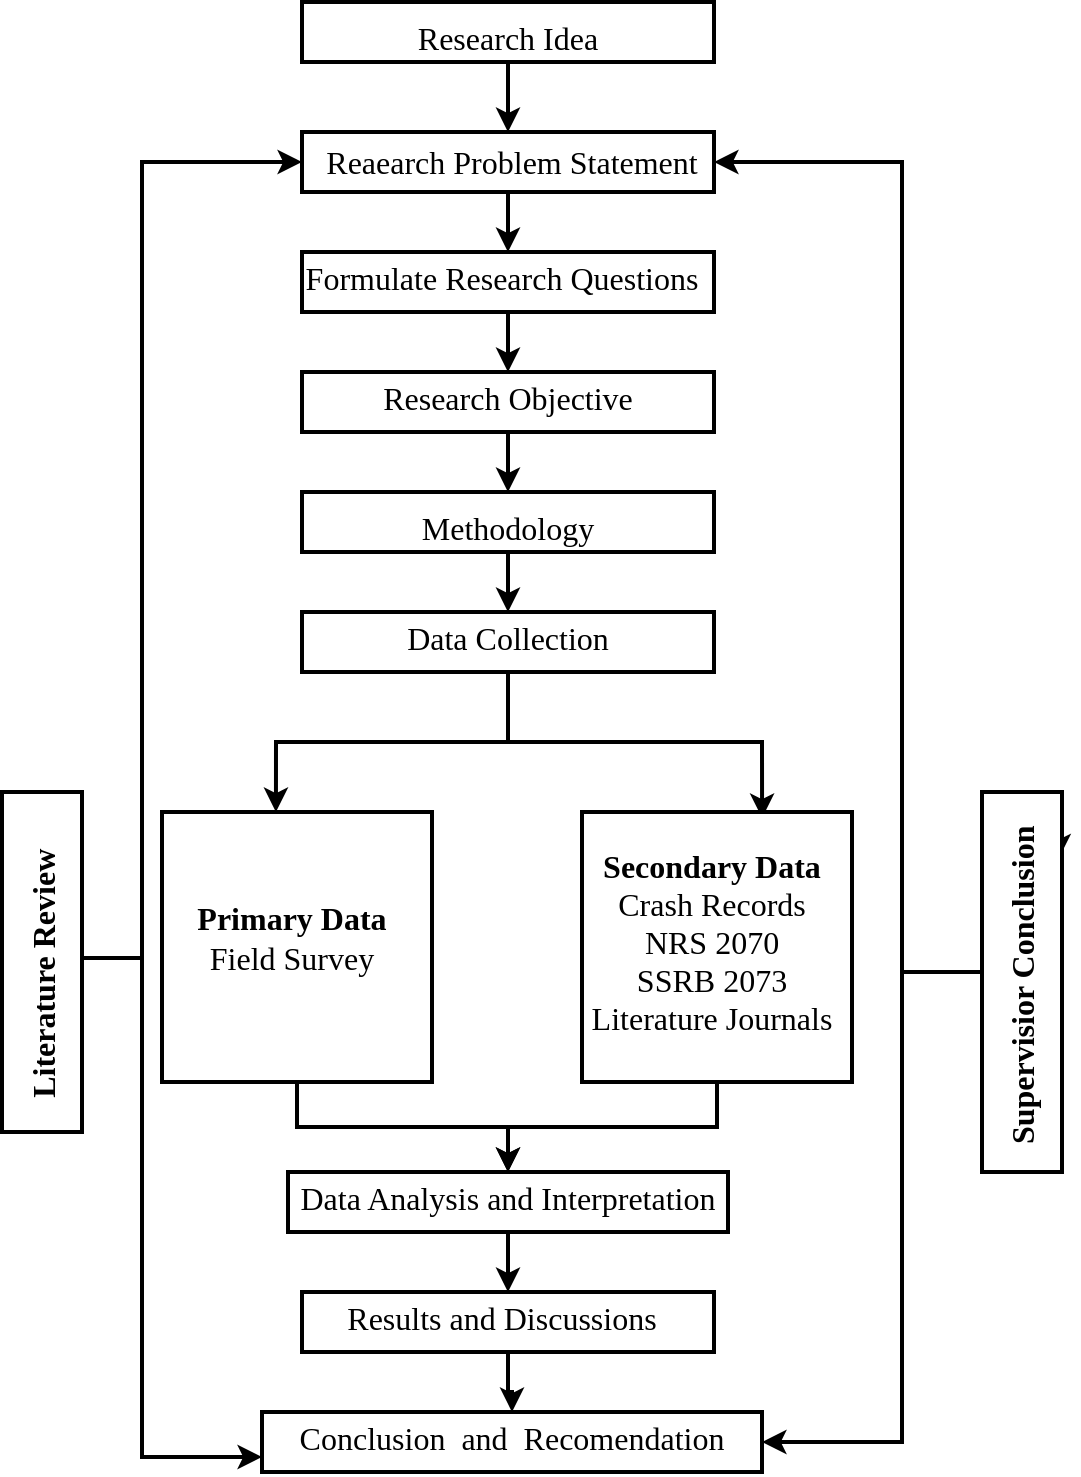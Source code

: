 <mxfile version="24.8.3">
  <diagram id="C5RBs43oDa-KdzZeNtuy" name="Page-1">
    <mxGraphModel dx="880" dy="434" grid="1" gridSize="10" guides="1" tooltips="1" connect="1" arrows="1" fold="1" page="0" pageScale="1" pageWidth="827" pageHeight="1169" math="0" shadow="0">
      <root>
        <mxCell id="WIyWlLk6GJQsqaUBKTNV-0" />
        <mxCell id="WIyWlLk6GJQsqaUBKTNV-1" parent="WIyWlLk6GJQsqaUBKTNV-0" />
        <mxCell id="jJn-nuzKVyp3T1TOPXJk-22" value="" style="edgeStyle=orthogonalEdgeStyle;rounded=0;orthogonalLoop=1;jettySize=auto;html=1;strokeWidth=2;" edge="1" parent="WIyWlLk6GJQsqaUBKTNV-1" source="jJn-nuzKVyp3T1TOPXJk-0" target="jJn-nuzKVyp3T1TOPXJk-2">
          <mxGeometry relative="1" as="geometry" />
        </mxCell>
        <mxCell id="jJn-nuzKVyp3T1TOPXJk-0" value="" style="rounded=0;whiteSpace=wrap;html=1;strokeWidth=2;" vertex="1" parent="WIyWlLk6GJQsqaUBKTNV-1">
          <mxGeometry x="320" y="75" width="206" height="30" as="geometry" />
        </mxCell>
        <mxCell id="jJn-nuzKVyp3T1TOPXJk-1" value="" style="rounded=0;whiteSpace=wrap;html=1;strokeWidth=2;" vertex="1" parent="WIyWlLk6GJQsqaUBKTNV-1">
          <mxGeometry x="300" y="780" width="250" height="30" as="geometry" />
        </mxCell>
        <mxCell id="jJn-nuzKVyp3T1TOPXJk-19" value="" style="edgeStyle=orthogonalEdgeStyle;rounded=0;orthogonalLoop=1;jettySize=auto;html=1;entryX=0.5;entryY=0;entryDx=0;entryDy=0;strokeWidth=2;" edge="1" parent="WIyWlLk6GJQsqaUBKTNV-1" source="jJn-nuzKVyp3T1TOPXJk-2" target="jJn-nuzKVyp3T1TOPXJk-5">
          <mxGeometry relative="1" as="geometry" />
        </mxCell>
        <mxCell id="jJn-nuzKVyp3T1TOPXJk-2" value="" style="rounded=0;whiteSpace=wrap;html=1;strokeWidth=2;" vertex="1" parent="WIyWlLk6GJQsqaUBKTNV-1">
          <mxGeometry x="320" y="140" width="206" height="30" as="geometry" />
        </mxCell>
        <mxCell id="jJn-nuzKVyp3T1TOPXJk-9" value="" style="edgeStyle=orthogonalEdgeStyle;rounded=0;orthogonalLoop=1;jettySize=auto;html=1;strokeWidth=2;" edge="1" parent="WIyWlLk6GJQsqaUBKTNV-1" source="jJn-nuzKVyp3T1TOPXJk-3" target="jJn-nuzKVyp3T1TOPXJk-1">
          <mxGeometry relative="1" as="geometry" />
        </mxCell>
        <mxCell id="jJn-nuzKVyp3T1TOPXJk-3" value="" style="rounded=0;whiteSpace=wrap;html=1;strokeWidth=2;" vertex="1" parent="WIyWlLk6GJQsqaUBKTNV-1">
          <mxGeometry x="320" y="720" width="206" height="30" as="geometry" />
        </mxCell>
        <mxCell id="jJn-nuzKVyp3T1TOPXJk-28" style="edgeStyle=orthogonalEdgeStyle;rounded=0;orthogonalLoop=1;jettySize=auto;html=1;entryX=0.667;entryY=0.022;entryDx=0;entryDy=0;entryPerimeter=0;strokeWidth=2;" edge="1" parent="WIyWlLk6GJQsqaUBKTNV-1" source="jJn-nuzKVyp3T1TOPXJk-4" target="jJn-nuzKVyp3T1TOPXJk-27">
          <mxGeometry relative="1" as="geometry">
            <mxPoint x="550" y="520" as="targetPoint" />
          </mxGeometry>
        </mxCell>
        <mxCell id="jJn-nuzKVyp3T1TOPXJk-4" value="" style="rounded=0;whiteSpace=wrap;html=1;strokeWidth=2;" vertex="1" parent="WIyWlLk6GJQsqaUBKTNV-1">
          <mxGeometry x="320" y="380" width="206" height="30" as="geometry" />
        </mxCell>
        <mxCell id="jJn-nuzKVyp3T1TOPXJk-23" value="" style="edgeStyle=orthogonalEdgeStyle;rounded=0;orthogonalLoop=1;jettySize=auto;html=1;strokeWidth=2;" edge="1" parent="WIyWlLk6GJQsqaUBKTNV-1" source="jJn-nuzKVyp3T1TOPXJk-5" target="jJn-nuzKVyp3T1TOPXJk-6">
          <mxGeometry relative="1" as="geometry" />
        </mxCell>
        <mxCell id="jJn-nuzKVyp3T1TOPXJk-5" value="" style="rounded=0;whiteSpace=wrap;html=1;strokeWidth=2;" vertex="1" parent="WIyWlLk6GJQsqaUBKTNV-1">
          <mxGeometry x="320" y="200" width="206" height="30" as="geometry" />
        </mxCell>
        <mxCell id="jJn-nuzKVyp3T1TOPXJk-24" value="" style="edgeStyle=orthogonalEdgeStyle;rounded=0;orthogonalLoop=1;jettySize=auto;html=1;strokeWidth=2;" edge="1" parent="WIyWlLk6GJQsqaUBKTNV-1" source="jJn-nuzKVyp3T1TOPXJk-6" target="jJn-nuzKVyp3T1TOPXJk-7">
          <mxGeometry relative="1" as="geometry" />
        </mxCell>
        <mxCell id="jJn-nuzKVyp3T1TOPXJk-6" value="" style="rounded=0;whiteSpace=wrap;html=1;strokeWidth=2;" vertex="1" parent="WIyWlLk6GJQsqaUBKTNV-1">
          <mxGeometry x="320" y="260" width="206" height="30" as="geometry" />
        </mxCell>
        <mxCell id="jJn-nuzKVyp3T1TOPXJk-25" value="" style="edgeStyle=orthogonalEdgeStyle;rounded=0;orthogonalLoop=1;jettySize=auto;html=1;strokeWidth=2;" edge="1" parent="WIyWlLk6GJQsqaUBKTNV-1" source="jJn-nuzKVyp3T1TOPXJk-7" target="jJn-nuzKVyp3T1TOPXJk-4">
          <mxGeometry relative="1" as="geometry" />
        </mxCell>
        <mxCell id="jJn-nuzKVyp3T1TOPXJk-7" value="" style="rounded=0;whiteSpace=wrap;html=1;strokeWidth=2;" vertex="1" parent="WIyWlLk6GJQsqaUBKTNV-1">
          <mxGeometry x="320" y="320" width="206" height="30" as="geometry" />
        </mxCell>
        <mxCell id="jJn-nuzKVyp3T1TOPXJk-10" value="" style="edgeStyle=orthogonalEdgeStyle;rounded=0;orthogonalLoop=1;jettySize=auto;html=1;strokeWidth=2;" edge="1" parent="WIyWlLk6GJQsqaUBKTNV-1" source="jJn-nuzKVyp3T1TOPXJk-8" target="jJn-nuzKVyp3T1TOPXJk-3">
          <mxGeometry relative="1" as="geometry" />
        </mxCell>
        <mxCell id="jJn-nuzKVyp3T1TOPXJk-8" value="" style="rounded=0;whiteSpace=wrap;html=1;strokeWidth=2;" vertex="1" parent="WIyWlLk6GJQsqaUBKTNV-1">
          <mxGeometry x="313" y="660" width="220" height="30" as="geometry" />
        </mxCell>
        <mxCell id="jJn-nuzKVyp3T1TOPXJk-30" value="" style="edgeStyle=orthogonalEdgeStyle;rounded=0;orthogonalLoop=1;jettySize=auto;html=1;strokeWidth=2;" edge="1" parent="WIyWlLk6GJQsqaUBKTNV-1" source="jJn-nuzKVyp3T1TOPXJk-26" target="jJn-nuzKVyp3T1TOPXJk-8">
          <mxGeometry relative="1" as="geometry" />
        </mxCell>
        <mxCell id="jJn-nuzKVyp3T1TOPXJk-26" value="" style="whiteSpace=wrap;html=1;aspect=fixed;strokeWidth=2;" vertex="1" parent="WIyWlLk6GJQsqaUBKTNV-1">
          <mxGeometry x="250" y="480" width="135" height="135" as="geometry" />
        </mxCell>
        <mxCell id="jJn-nuzKVyp3T1TOPXJk-31" value="" style="edgeStyle=orthogonalEdgeStyle;rounded=0;orthogonalLoop=1;jettySize=auto;html=1;strokeWidth=2;" edge="1" parent="WIyWlLk6GJQsqaUBKTNV-1" source="jJn-nuzKVyp3T1TOPXJk-27" target="jJn-nuzKVyp3T1TOPXJk-8">
          <mxGeometry relative="1" as="geometry" />
        </mxCell>
        <mxCell id="jJn-nuzKVyp3T1TOPXJk-27" value="" style="whiteSpace=wrap;html=1;aspect=fixed;strokeWidth=2;" vertex="1" parent="WIyWlLk6GJQsqaUBKTNV-1">
          <mxGeometry x="460" y="480" width="135" height="135" as="geometry" />
        </mxCell>
        <mxCell id="jJn-nuzKVyp3T1TOPXJk-29" style="edgeStyle=orthogonalEdgeStyle;rounded=0;orthogonalLoop=1;jettySize=auto;html=1;entryX=0.422;entryY=0;entryDx=0;entryDy=0;entryPerimeter=0;strokeWidth=2;" edge="1" parent="WIyWlLk6GJQsqaUBKTNV-1" source="jJn-nuzKVyp3T1TOPXJk-4" target="jJn-nuzKVyp3T1TOPXJk-26">
          <mxGeometry relative="1" as="geometry" />
        </mxCell>
        <mxCell id="jJn-nuzKVyp3T1TOPXJk-34" style="edgeStyle=orthogonalEdgeStyle;rounded=0;orthogonalLoop=1;jettySize=auto;html=1;entryX=0;entryY=0.5;entryDx=0;entryDy=0;strokeWidth=2;" edge="1" parent="WIyWlLk6GJQsqaUBKTNV-1" source="jJn-nuzKVyp3T1TOPXJk-32" target="jJn-nuzKVyp3T1TOPXJk-2">
          <mxGeometry relative="1" as="geometry">
            <Array as="points">
              <mxPoint x="240" y="553" />
              <mxPoint x="240" y="155" />
            </Array>
          </mxGeometry>
        </mxCell>
        <mxCell id="jJn-nuzKVyp3T1TOPXJk-36" style="edgeStyle=orthogonalEdgeStyle;rounded=0;orthogonalLoop=1;jettySize=auto;html=1;entryX=0;entryY=0.75;entryDx=0;entryDy=0;strokeWidth=2;" edge="1" parent="WIyWlLk6GJQsqaUBKTNV-1" source="jJn-nuzKVyp3T1TOPXJk-32" target="jJn-nuzKVyp3T1TOPXJk-1">
          <mxGeometry relative="1" as="geometry">
            <Array as="points">
              <mxPoint x="240" y="553" />
              <mxPoint x="240" y="803" />
            </Array>
          </mxGeometry>
        </mxCell>
        <mxCell id="jJn-nuzKVyp3T1TOPXJk-32" value="" style="rounded=0;whiteSpace=wrap;html=1;strokeWidth=2;" vertex="1" parent="WIyWlLk6GJQsqaUBKTNV-1">
          <mxGeometry x="170" y="470" width="40" height="170" as="geometry" />
        </mxCell>
        <mxCell id="jJn-nuzKVyp3T1TOPXJk-35" style="edgeStyle=orthogonalEdgeStyle;rounded=0;orthogonalLoop=1;jettySize=auto;html=1;entryX=1;entryY=0.5;entryDx=0;entryDy=0;strokeWidth=2;" edge="1" parent="WIyWlLk6GJQsqaUBKTNV-1" source="jJn-nuzKVyp3T1TOPXJk-33" target="jJn-nuzKVyp3T1TOPXJk-2">
          <mxGeometry relative="1" as="geometry">
            <Array as="points">
              <mxPoint x="620" y="560" />
              <mxPoint x="620" y="155" />
            </Array>
          </mxGeometry>
        </mxCell>
        <mxCell id="jJn-nuzKVyp3T1TOPXJk-37" style="edgeStyle=orthogonalEdgeStyle;rounded=0;orthogonalLoop=1;jettySize=auto;html=1;entryX=1;entryY=0.5;entryDx=0;entryDy=0;strokeWidth=2;" edge="1" parent="WIyWlLk6GJQsqaUBKTNV-1" source="jJn-nuzKVyp3T1TOPXJk-33" target="jJn-nuzKVyp3T1TOPXJk-1">
          <mxGeometry relative="1" as="geometry">
            <Array as="points">
              <mxPoint x="620" y="560" />
              <mxPoint x="620" y="795" />
            </Array>
          </mxGeometry>
        </mxCell>
        <mxCell id="jJn-nuzKVyp3T1TOPXJk-45" style="edgeStyle=orthogonalEdgeStyle;rounded=0;orthogonalLoop=1;jettySize=auto;html=1;exitX=0.75;exitY=0;exitDx=0;exitDy=0;" edge="1" parent="WIyWlLk6GJQsqaUBKTNV-1" source="jJn-nuzKVyp3T1TOPXJk-33">
          <mxGeometry relative="1" as="geometry">
            <mxPoint x="700" y="500" as="targetPoint" />
          </mxGeometry>
        </mxCell>
        <mxCell id="jJn-nuzKVyp3T1TOPXJk-33" value="" style="rounded=0;whiteSpace=wrap;html=1;strokeWidth=2;fontFamily=Times New Roman;" vertex="1" parent="WIyWlLk6GJQsqaUBKTNV-1">
          <mxGeometry x="660" y="470" width="40" height="190" as="geometry" />
        </mxCell>
        <mxCell id="jJn-nuzKVyp3T1TOPXJk-40" value="&lt;font style=&quot;font-size: 16px;&quot;&gt;&lt;b&gt;Literature Review&lt;/b&gt;&lt;/font&gt;" style="text;html=1;align=center;verticalAlign=middle;whiteSpace=wrap;rounded=0;fontFamily=Times New Roman;rotation=-90;" vertex="1" parent="WIyWlLk6GJQsqaUBKTNV-1">
          <mxGeometry x="118.13" y="545.63" width="143.75" height="30" as="geometry" />
        </mxCell>
        <mxCell id="jJn-nuzKVyp3T1TOPXJk-41" value="&lt;font style=&quot;font-size: 16px;&quot;&gt;&lt;b&gt;Supervisior Conclusion&lt;/b&gt;&lt;/font&gt;" style="text;html=1;align=center;verticalAlign=middle;whiteSpace=wrap;rounded=0;fontFamily=Times New Roman;rotation=-90;" vertex="1" parent="WIyWlLk6GJQsqaUBKTNV-1">
          <mxGeometry x="595.63" y="554.38" width="168.75" height="25" as="geometry" />
        </mxCell>
        <mxCell id="jJn-nuzKVyp3T1TOPXJk-44" value="Research Idea" style="text;html=1;align=center;verticalAlign=middle;whiteSpace=wrap;rounded=0;fontFamily=Times New Roman;fontSize=16;" vertex="1" parent="WIyWlLk6GJQsqaUBKTNV-1">
          <mxGeometry x="353" y="80" width="140" height="25" as="geometry" />
        </mxCell>
        <mxCell id="jJn-nuzKVyp3T1TOPXJk-46" value="&lt;b&gt;Secondary Data&lt;/b&gt;&lt;div&gt;Crash Records NRS 2070&lt;/div&gt;&lt;div&gt;SSRB 2073&lt;/div&gt;&lt;div&gt;Literature Journals&lt;/div&gt;" style="text;html=1;align=center;verticalAlign=middle;whiteSpace=wrap;rounded=0;fontFamily=Times New Roman;fontSize=16;" vertex="1" parent="WIyWlLk6GJQsqaUBKTNV-1">
          <mxGeometry x="460" y="480" width="130" height="130" as="geometry" />
        </mxCell>
        <mxCell id="jJn-nuzKVyp3T1TOPXJk-47" value="&lt;b&gt;Primary Data&lt;/b&gt;&lt;div&gt;Field Survey&lt;/div&gt;" style="text;html=1;align=center;verticalAlign=middle;whiteSpace=wrap;rounded=0;fontFamily=Times New Roman;fontSize=16;" vertex="1" parent="WIyWlLk6GJQsqaUBKTNV-1">
          <mxGeometry x="245" y="530" width="140" height="25" as="geometry" />
        </mxCell>
        <mxCell id="jJn-nuzKVyp3T1TOPXJk-48" value="Data Collection" style="text;html=1;align=center;verticalAlign=middle;whiteSpace=wrap;rounded=0;fontFamily=Times New Roman;fontSize=16;" vertex="1" parent="WIyWlLk6GJQsqaUBKTNV-1">
          <mxGeometry x="353" y="380" width="140" height="25" as="geometry" />
        </mxCell>
        <mxCell id="jJn-nuzKVyp3T1TOPXJk-49" value="Methodology" style="text;html=1;align=center;verticalAlign=middle;whiteSpace=wrap;rounded=0;fontFamily=Times New Roman;fontSize=16;" vertex="1" parent="WIyWlLk6GJQsqaUBKTNV-1">
          <mxGeometry x="353" y="325" width="140" height="25" as="geometry" />
        </mxCell>
        <mxCell id="jJn-nuzKVyp3T1TOPXJk-50" value="Reaearch Problem Statement" style="text;html=1;align=center;verticalAlign=middle;whiteSpace=wrap;rounded=0;fontFamily=Times New Roman;fontSize=16;" vertex="1" parent="WIyWlLk6GJQsqaUBKTNV-1">
          <mxGeometry x="330" y="142.5" width="190" height="25" as="geometry" />
        </mxCell>
        <mxCell id="jJn-nuzKVyp3T1TOPXJk-51" value="Research Objective" style="text;html=1;align=center;verticalAlign=middle;whiteSpace=wrap;rounded=0;fontFamily=Times New Roman;fontSize=16;" vertex="1" parent="WIyWlLk6GJQsqaUBKTNV-1">
          <mxGeometry x="353" y="260" width="140" height="25" as="geometry" />
        </mxCell>
        <mxCell id="jJn-nuzKVyp3T1TOPXJk-52" value="Formulate Research Questions" style="text;html=1;align=center;verticalAlign=middle;whiteSpace=wrap;rounded=0;fontFamily=Times New Roman;fontSize=16;" vertex="1" parent="WIyWlLk6GJQsqaUBKTNV-1">
          <mxGeometry x="320" y="200" width="200" height="25" as="geometry" />
        </mxCell>
        <mxCell id="jJn-nuzKVyp3T1TOPXJk-54" value="Conclusion&amp;nbsp; and&amp;nbsp; Recomendation" style="text;html=1;align=center;verticalAlign=middle;whiteSpace=wrap;rounded=0;fontFamily=Times New Roman;fontSize=16;" vertex="1" parent="WIyWlLk6GJQsqaUBKTNV-1">
          <mxGeometry x="310" y="780" width="230" height="25" as="geometry" />
        </mxCell>
        <mxCell id="jJn-nuzKVyp3T1TOPXJk-55" value="Results and Discussions" style="text;html=1;align=center;verticalAlign=middle;whiteSpace=wrap;rounded=0;fontFamily=Times New Roman;fontSize=16;" vertex="1" parent="WIyWlLk6GJQsqaUBKTNV-1">
          <mxGeometry x="320" y="720" width="200" height="25" as="geometry" />
        </mxCell>
        <mxCell id="jJn-nuzKVyp3T1TOPXJk-56" value="Data Analysis and Interpretation" style="text;html=1;align=center;verticalAlign=middle;whiteSpace=wrap;rounded=0;fontFamily=Times New Roman;fontSize=16;" vertex="1" parent="WIyWlLk6GJQsqaUBKTNV-1">
          <mxGeometry x="318" y="660" width="210" height="25" as="geometry" />
        </mxCell>
      </root>
    </mxGraphModel>
  </diagram>
</mxfile>
